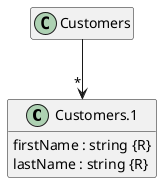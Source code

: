 @startuml
hide <<Path>> circle
hide <<Response>> circle
hide <<Parameter>> circle
hide empty methods
hide empty fields
set namespaceSeparator none

class "Customers.1" as Customers.1 {
  {field} firstName : string {R}
  {field} lastName : string {R}
}

class "Customers" as Customers {
}

"Customers" --> "*" "Customers.1"

@enduml